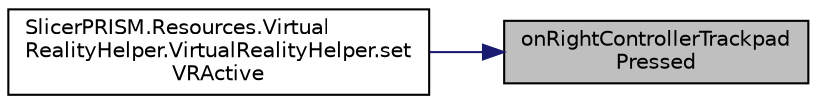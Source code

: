 digraph "onRightControllerTrackpadPressed"
{
 // LATEX_PDF_SIZE
  bgcolor="transparent";
  edge [fontname="Helvetica",fontsize="10",labelfontname="Helvetica",labelfontsize="10"];
  node [fontname="Helvetica",fontsize="10",shape=record];
  rankdir="RL";
  Node1 [label="onRightControllerTrackpad\lPressed",height=0.2,width=0.4,color="black", fillcolor="grey75", style="filled", fontcolor="black",tooltip=" "];
  Node1 -> Node2 [dir="back",color="midnightblue",fontsize="10",style="solid",fontname="Helvetica"];
  Node2 [label="SlicerPRISM.Resources.Virtual\lRealityHelper.VirtualRealityHelper.set\lVRActive",height=0.2,width=0.4,color="black",URL="$class_slicer_p_r_i_s_m_1_1_resources_1_1_virtual_reality_helper_1_1_virtual_reality_helper.html#a0fced9bde49011e1670d601d82b16f43",tooltip=" "];
}
